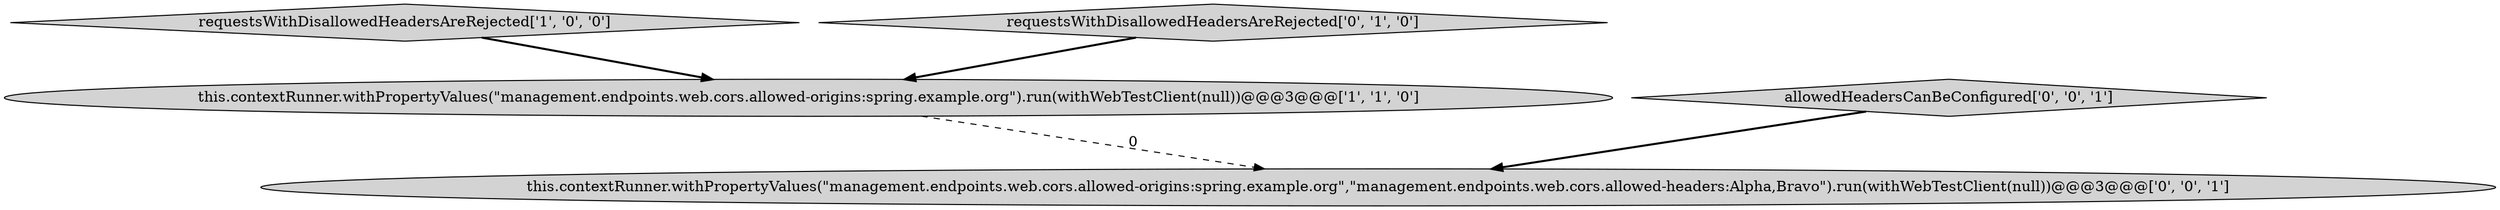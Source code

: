 digraph {
1 [style = filled, label = "requestsWithDisallowedHeadersAreRejected['1', '0', '0']", fillcolor = lightgray, shape = diamond image = "AAA0AAABBB1BBB"];
3 [style = filled, label = "allowedHeadersCanBeConfigured['0', '0', '1']", fillcolor = lightgray, shape = diamond image = "AAA0AAABBB3BBB"];
2 [style = filled, label = "requestsWithDisallowedHeadersAreRejected['0', '1', '0']", fillcolor = lightgray, shape = diamond image = "AAA0AAABBB2BBB"];
4 [style = filled, label = "this.contextRunner.withPropertyValues(\"management.endpoints.web.cors.allowed-origins:spring.example.org\",\"management.endpoints.web.cors.allowed-headers:Alpha,Bravo\").run(withWebTestClient(null))@@@3@@@['0', '0', '1']", fillcolor = lightgray, shape = ellipse image = "AAA0AAABBB3BBB"];
0 [style = filled, label = "this.contextRunner.withPropertyValues(\"management.endpoints.web.cors.allowed-origins:spring.example.org\").run(withWebTestClient(null))@@@3@@@['1', '1', '0']", fillcolor = lightgray, shape = ellipse image = "AAA0AAABBB1BBB"];
2->0 [style = bold, label=""];
1->0 [style = bold, label=""];
3->4 [style = bold, label=""];
0->4 [style = dashed, label="0"];
}
